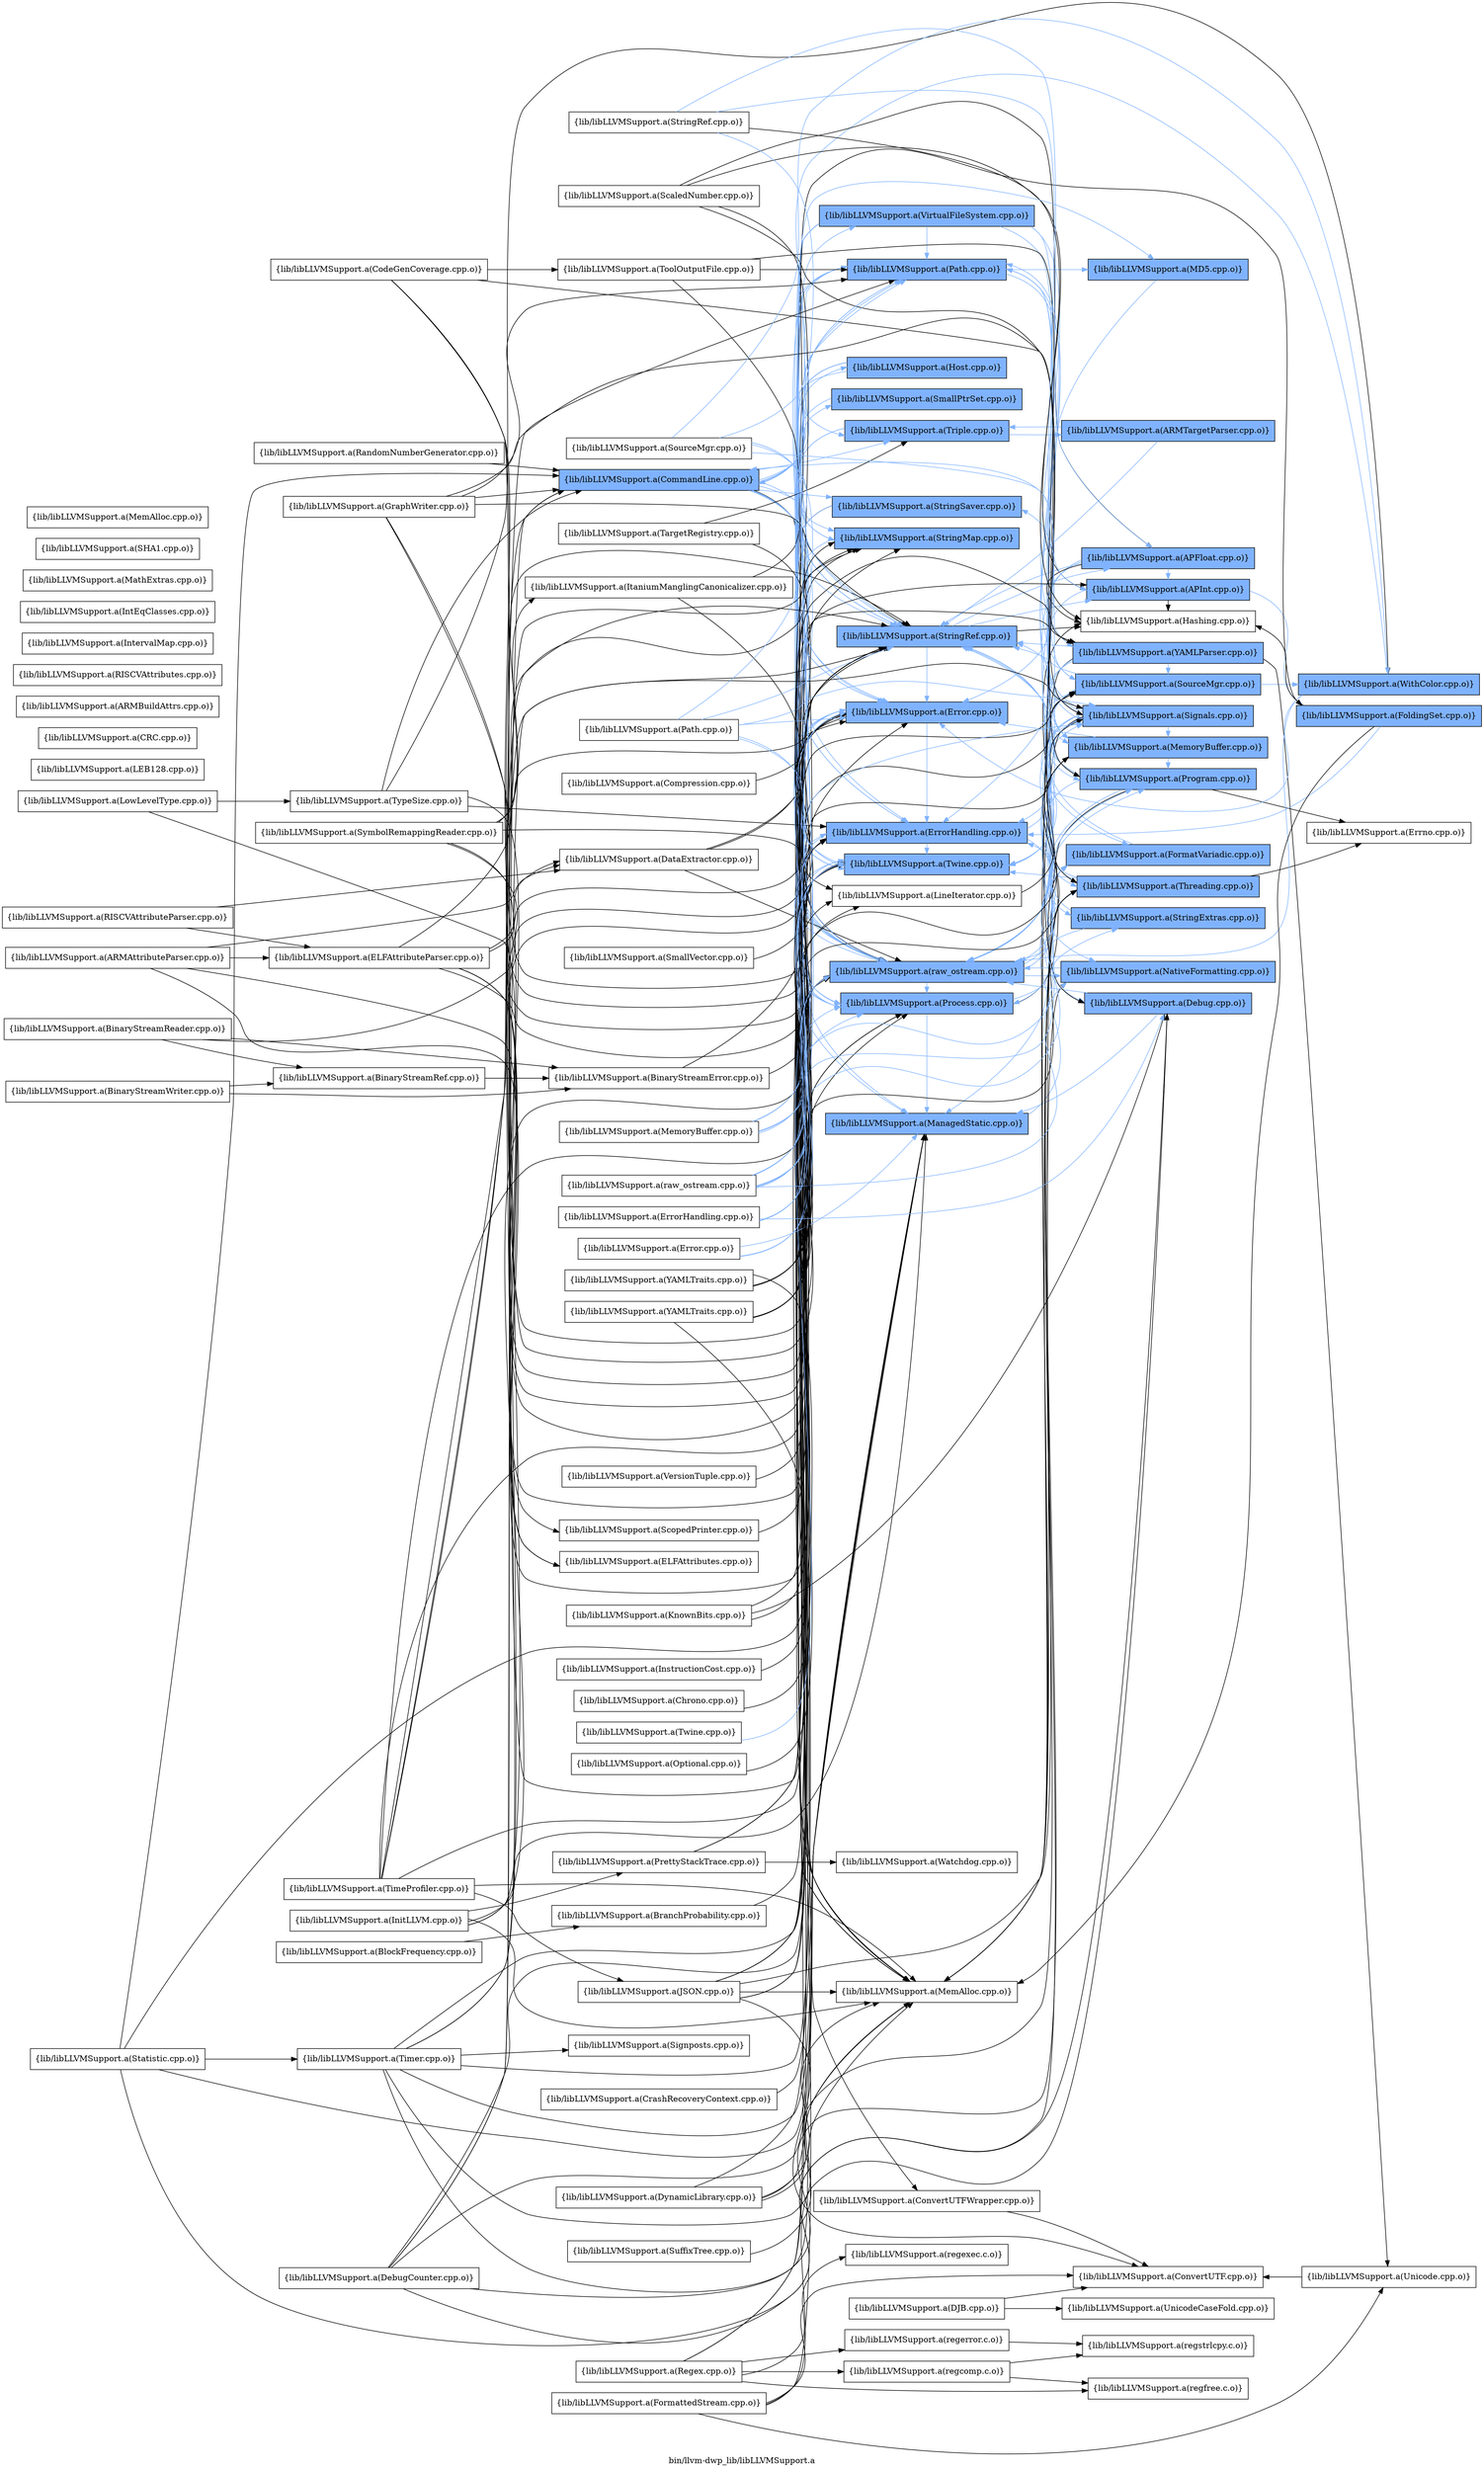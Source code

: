 digraph "bin/llvm-dwp_lib/libLLVMSupport.a" {
	label="bin/llvm-dwp_lib/libLLVMSupport.a";
	rankdir=LR;
	{ rank=same; Node0x55f299fc66d8;  }
	{ rank=same; Node0x55f299fcbf48; Node0x55f299fc9978; Node0x55f299fc9f18; Node0x55f299fc70d8; Node0x55f299fc7df8; Node0x55f299fcd668; Node0x55f299fcb098; Node0x55f299fcad78; Node0x55f299fd1628; Node0x55f299fc52d8; Node0x55f299fc6098; Node0x55f299fc2588; Node0x55f299fc6368; Node0x55f299fd0c28; Node0x55f299fd12b8; Node0x55f299fd2d98;  }
	{ rank=same; Node0x55f299fcded8; Node0x55f299fcd0c8; Node0x55f299fd3c98; Node0x55f299fd13a8; Node0x55f299fc8578; Node0x55f299fca148; Node0x55f299fca328; Node0x55f299fc45b8; Node0x55f299fc7718; Node0x55f299fcbea8; Node0x55f299fc5e68; Node0x55f299fc9b08; Node0x55f299fcf8c8; Node0x55f299fd3ec8; Node0x55f299fd0548; Node0x55f299fcc178;  }
	{ rank=same; Node0x55f299fc66d8;  }
	{ rank=same; Node0x55f299fcbf48; Node0x55f299fc9978; Node0x55f299fc9f18; Node0x55f299fc70d8; Node0x55f299fc7df8; Node0x55f299fcd668; Node0x55f299fcb098; Node0x55f299fcad78; Node0x55f299fd1628; Node0x55f299fc52d8; Node0x55f299fc6098; Node0x55f299fc2588; Node0x55f299fc6368; Node0x55f299fd0c28; Node0x55f299fd12b8; Node0x55f299fd2d98;  }
	{ rank=same; Node0x55f299fcded8; Node0x55f299fcd0c8; Node0x55f299fd3c98; Node0x55f299fd13a8; Node0x55f299fc8578; Node0x55f299fca148; Node0x55f299fca328; Node0x55f299fc45b8; Node0x55f299fc7718; Node0x55f299fcbea8; Node0x55f299fc5e68; Node0x55f299fc9b08; Node0x55f299fcf8c8; Node0x55f299fd3ec8; Node0x55f299fd0548; Node0x55f299fcc178;  }

	Node0x55f299fc66d8 [shape=record,shape=box,group=1,style=filled,fillcolor="0.600000 0.5 1",label="{lib/libLLVMSupport.a(CommandLine.cpp.o)}"];
	Node0x55f299fc66d8 -> Node0x55f299fcbf48;
	Node0x55f299fc66d8 -> Node0x55f299fc9978[color="0.600000 0.5 1"];
	Node0x55f299fc66d8 -> Node0x55f299fc9f18[color="0.600000 0.5 1"];
	Node0x55f299fc66d8 -> Node0x55f299fc70d8[color="0.600000 0.5 1"];
	Node0x55f299fc66d8 -> Node0x55f299fc7df8;
	Node0x55f299fc66d8 -> Node0x55f299fcd668[color="0.600000 0.5 1"];
	Node0x55f299fc66d8 -> Node0x55f299fcb098[color="0.600000 0.5 1"];
	Node0x55f299fc66d8 -> Node0x55f299fcad78[color="0.600000 0.5 1"];
	Node0x55f299fc66d8 -> Node0x55f299fd1628[color="0.600000 0.5 1"];
	Node0x55f299fc66d8 -> Node0x55f299fc52d8[color="0.600000 0.5 1"];
	Node0x55f299fc66d8 -> Node0x55f299fc6098[color="0.600000 0.5 1"];
	Node0x55f299fc66d8 -> Node0x55f299fc2588[color="0.600000 0.5 1"];
	Node0x55f299fc66d8 -> Node0x55f299fc6368[color="0.600000 0.5 1"];
	Node0x55f299fc66d8 -> Node0x55f299fd0c28[color="0.600000 0.5 1"];
	Node0x55f299fc66d8 -> Node0x55f299fd12b8[color="0.600000 0.5 1"];
	Node0x55f299fc66d8 -> Node0x55f299fd2d98[color="0.600000 0.5 1"];
	Node0x55f299fcd7f8 [shape=record,shape=box,group=0,label="{lib/libLLVMSupport.a(DataExtractor.cpp.o)}"];
	Node0x55f299fcd7f8 -> Node0x55f299fc9978;
	Node0x55f299fcd7f8 -> Node0x55f299fd1628;
	Node0x55f299fcd7f8 -> Node0x55f299fc6368;
	Node0x55f299fc9978 [shape=record,shape=box,group=1,style=filled,fillcolor="0.600000 0.5 1",label="{lib/libLLVMSupport.a(Error.cpp.o)}"];
	Node0x55f299fc9978 -> Node0x55f299fc9f18[color="0.600000 0.5 1"];
	Node0x55f299fc9978 -> Node0x55f299fc70d8[color="0.600000 0.5 1"];
	Node0x55f299fc9978 -> Node0x55f299fc6098[color="0.600000 0.5 1"];
	Node0x55f299fc9978 -> Node0x55f299fc6368[color="0.600000 0.5 1"];
	Node0x55f299fc9f18 [shape=record,shape=box,group=1,style=filled,fillcolor="0.600000 0.5 1",label="{lib/libLLVMSupport.a(ErrorHandling.cpp.o)}"];
	Node0x55f299fc9f18 -> Node0x55f299fcd0c8[color="0.600000 0.5 1"];
	Node0x55f299fc9f18 -> Node0x55f299fc6098[color="0.600000 0.5 1"];
	Node0x55f299fc9f18 -> Node0x55f299fc6368[color="0.600000 0.5 1"];
	Node0x55f299fc9f18 -> Node0x55f299fd3c98[color="0.600000 0.5 1"];
	Node0x55f299fc8668 [shape=record,shape=box,group=0,label="{lib/libLLVMSupport.a(InitLLVM.cpp.o)}"];
	Node0x55f299fc8668 -> Node0x55f299fc9f18;
	Node0x55f299fc8668 -> Node0x55f299fc70d8;
	Node0x55f299fc8668 -> Node0x55f299fc7df8;
	Node0x55f299fc8668 -> Node0x55f299fcf238;
	Node0x55f299fc8668 -> Node0x55f299fd3c98;
	Node0x55f299fc7df8 [shape=record,shape=box,group=0,label="{lib/libLLVMSupport.a(MemAlloc.cpp.o)}"];
	Node0x55f299fcb098 [shape=record,shape=box,group=1,style=filled,fillcolor="0.600000 0.5 1",label="{lib/libLLVMSupport.a(StringMap.cpp.o)}"];
	Node0x55f299fcb098 -> Node0x55f299fc9f18[color="0.600000 0.5 1"];
	Node0x55f299fd1628 [shape=record,shape=box,group=1,style=filled,fillcolor="0.600000 0.5 1",label="{lib/libLLVMSupport.a(StringRef.cpp.o)}"];
	Node0x55f299fd1628 -> Node0x55f299fc8578[color="0.600000 0.5 1"];
	Node0x55f299fd1628 -> Node0x55f299fca148[color="0.600000 0.5 1"];
	Node0x55f299fd1628 -> Node0x55f299fc9978[color="0.600000 0.5 1"];
	Node0x55f299fd1628 -> Node0x55f299fca328;
	Node0x55f299fd2938 [shape=record,shape=box,group=0,label="{lib/libLLVMSupport.a(ToolOutputFile.cpp.o)}"];
	Node0x55f299fd2938 -> Node0x55f299fc6368;
	Node0x55f299fd2938 -> Node0x55f299fd12b8;
	Node0x55f299fd2938 -> Node0x55f299fd3c98;
	Node0x55f299fc52d8 [shape=record,shape=box,group=1,style=filled,fillcolor="0.600000 0.5 1",label="{lib/libLLVMSupport.a(Triple.cpp.o)}"];
	Node0x55f299fc52d8 -> Node0x55f299fd1628[color="0.600000 0.5 1"];
	Node0x55f299fc52d8 -> Node0x55f299fc45b8[color="0.600000 0.5 1"];
	Node0x55f299fc52d8 -> Node0x55f299fc6098[color="0.600000 0.5 1"];
	Node0x55f299fc6098 [shape=record,shape=box,group=1,style=filled,fillcolor="0.600000 0.5 1",label="{lib/libLLVMSupport.a(Twine.cpp.o)}"];
	Node0x55f299fc6098 -> Node0x55f299fc6368[color="0.600000 0.5 1"];
	Node0x55f299fc2d08 [shape=record,shape=box,group=1,style=filled,fillcolor="0.600000 0.5 1",label="{lib/libLLVMSupport.a(WithColor.cpp.o)}"];
	Node0x55f299fc2d08 -> Node0x55f299fc66d8[color="0.600000 0.5 1"];
	Node0x55f299fc2d08 -> Node0x55f299fc9978[color="0.600000 0.5 1"];
	Node0x55f299fc2d08 -> Node0x55f299fc6368[color="0.600000 0.5 1"];
	Node0x55f299fc6368 [shape=record,shape=box,group=1,style=filled,fillcolor="0.600000 0.5 1",label="{lib/libLLVMSupport.a(raw_ostream.cpp.o)}"];
	Node0x55f299fc6368 -> Node0x55f299fc9978[color="0.600000 0.5 1"];
	Node0x55f299fc6368 -> Node0x55f299fc9f18[color="0.600000 0.5 1"];
	Node0x55f299fc6368 -> Node0x55f299fc9b08[color="0.600000 0.5 1"];
	Node0x55f299fc6368 -> Node0x55f299fcf8c8[color="0.600000 0.5 1"];
	Node0x55f299fc6368 -> Node0x55f299fc6098[color="0.600000 0.5 1"];
	Node0x55f299fc6368 -> Node0x55f299fd12b8[color="0.600000 0.5 1"];
	Node0x55f299fc6368 -> Node0x55f299fd2d98[color="0.600000 0.5 1"];
	Node0x55f299fc6368 -> Node0x55f299fd3ec8[color="0.600000 0.5 1"];
	Node0x55f299fd12b8 [shape=record,shape=box,group=1,style=filled,fillcolor="0.600000 0.5 1",label="{lib/libLLVMSupport.a(Path.cpp.o)}"];
	Node0x55f299fd12b8 -> Node0x55f299fc9978[color="0.600000 0.5 1"];
	Node0x55f299fd12b8 -> Node0x55f299fd0548[color="0.600000 0.5 1"];
	Node0x55f299fd12b8 -> Node0x55f299fd1628[color="0.600000 0.5 1"];
	Node0x55f299fd12b8 -> Node0x55f299fc6098[color="0.600000 0.5 1"];
	Node0x55f299fd12b8 -> Node0x55f299fd2d98[color="0.600000 0.5 1"];
	Node0x55f299fd12b8 -> Node0x55f299fd3c98[color="0.600000 0.5 1"];
	Node0x55f299fd2168 [shape=record,shape=box,group=0,label="{lib/libLLVMSupport.a(TargetRegistry.cpp.o)}"];
	Node0x55f299fd2168 -> Node0x55f299fc52d8;
	Node0x55f299fd2168 -> Node0x55f299fc6368;
	Node0x55f299fc8578 [shape=record,shape=box,group=1,style=filled,fillcolor="0.600000 0.5 1",label="{lib/libLLVMSupport.a(APFloat.cpp.o)}"];
	Node0x55f299fc8578 -> Node0x55f299fca148[color="0.600000 0.5 1"];
	Node0x55f299fc8578 -> Node0x55f299fc9978[color="0.600000 0.5 1"];
	Node0x55f299fc8578 -> Node0x55f299fca328;
	Node0x55f299fc8578 -> Node0x55f299fd1628[color="0.600000 0.5 1"];
	Node0x55f299fc8578 -> Node0x55f299fc6368[color="0.600000 0.5 1"];
	Node0x55f299fca148 [shape=record,shape=box,group=1,style=filled,fillcolor="0.600000 0.5 1",label="{lib/libLLVMSupport.a(APInt.cpp.o)}"];
	Node0x55f299fca148 -> Node0x55f299fc8078[color="0.600000 0.5 1"];
	Node0x55f299fca148 -> Node0x55f299fca328;
	Node0x55f299fca148 -> Node0x55f299fc6368[color="0.600000 0.5 1"];
	Node0x55f299fc7e98 [shape=record,shape=box,group=0,label="{lib/libLLVMSupport.a(KnownBits.cpp.o)}"];
	Node0x55f299fc7e98 -> Node0x55f299fca148;
	Node0x55f299fc7e98 -> Node0x55f299fcd0c8;
	Node0x55f299fc7e98 -> Node0x55f299fc6368;
	Node0x55f299fcd668 [shape=record,shape=box,group=1,style=filled,fillcolor="0.600000 0.5 1",label="{lib/libLLVMSupport.a(SmallPtrSet.cpp.o)}"];
	Node0x55f299fcd668 -> Node0x55f299fc9f18[color="0.600000 0.5 1"];
	Node0x55f299fcc178 [shape=record,shape=box,group=1,style=filled,fillcolor="0.600000 0.5 1",label="{lib/libLLVMSupport.a(StringExtras.cpp.o)}"];
	Node0x55f299fcc178 -> Node0x55f299fd1628[color="0.600000 0.5 1"];
	Node0x55f299fcc178 -> Node0x55f299fc6368[color="0.600000 0.5 1"];
	Node0x55f299fc6908 [shape=record,shape=box,group=0,label="{lib/libLLVMSupport.a(TypeSize.cpp.o)}"];
	Node0x55f299fc6908 -> Node0x55f299fc66d8;
	Node0x55f299fc6908 -> Node0x55f299fc9f18;
	Node0x55f299fc6908 -> Node0x55f299fc2d08;
	Node0x55f299fc6908 -> Node0x55f299fc6368;
	Node0x55f299fcd0c8 [shape=record,shape=box,group=1,style=filled,fillcolor="0.600000 0.5 1",label="{lib/libLLVMSupport.a(Debug.cpp.o)}"];
	Node0x55f299fcd0c8 -> Node0x55f299fc70d8[color="0.600000 0.5 1"];
	Node0x55f299fcd0c8 -> Node0x55f299fc6368[color="0.600000 0.5 1"];
	Node0x55f299fc70d8 [shape=record,shape=box,group=1,style=filled,fillcolor="0.600000 0.5 1",label="{lib/libLLVMSupport.a(ManagedStatic.cpp.o)}"];
	Node0x55f299fc70d8 -> Node0x55f299fd13a8[color="0.600000 0.5 1"];
	Node0x55f299fc6e58 [shape=record,shape=box,group=0,label="{lib/libLLVMSupport.a(BranchProbability.cpp.o)}"];
	Node0x55f299fc6e58 -> Node0x55f299fc6368;
	Node0x55f299fc64a8 [shape=record,shape=box,group=0,label="{lib/libLLVMSupport.a(CodeGenCoverage.cpp.o)}"];
	Node0x55f299fc64a8 -> Node0x55f299fd2938;
	Node0x55f299fc64a8 -> Node0x55f299fc6098;
	Node0x55f299fc64a8 -> Node0x55f299fc6368;
	Node0x55f299fc64a8 -> Node0x55f299fd2d98;
	Node0x55f299fc64a8 -> Node0x55f299fd13a8;
	Node0x55f299fc96f8 [shape=record,shape=box,group=0,label="{lib/libLLVMSupport.a(GraphWriter.cpp.o)}"];
	Node0x55f299fc96f8 -> Node0x55f299fc66d8;
	Node0x55f299fc96f8 -> Node0x55f299fd1628;
	Node0x55f299fc96f8 -> Node0x55f299fc6098;
	Node0x55f299fc96f8 -> Node0x55f299fc6368;
	Node0x55f299fc96f8 -> Node0x55f299fd12b8;
	Node0x55f299fc96f8 -> Node0x55f299fd3ec8;
	Node0x55f299fd18f8 [shape=record,shape=box,group=0,label="{lib/libLLVMSupport.a(DynamicLibrary.cpp.o)}"];
	Node0x55f299fd18f8 -> Node0x55f299fc70d8;
	Node0x55f299fd18f8 -> Node0x55f299fc7df8;
	Node0x55f299fd18f8 -> Node0x55f299fcb098;
	Node0x55f299fd18f8 -> Node0x55f299fd13a8;
	Node0x55f299fca328 [shape=record,shape=box,group=0,label="{lib/libLLVMSupport.a(Hashing.cpp.o)}"];
	Node0x55f299fd0548 [shape=record,shape=box,group=1,style=filled,fillcolor="0.600000 0.5 1",label="{lib/libLLVMSupport.a(MD5.cpp.o)}"];
	Node0x55f299fd0548 -> Node0x55f299fc6368[color="0.600000 0.5 1"];
	Node0x55f299fd23e8 [shape=record,shape=box,group=0,label="{lib/libLLVMSupport.a(Timer.cpp.o)}"];
	Node0x55f299fd23e8 -> Node0x55f299fc66d8;
	Node0x55f299fd23e8 -> Node0x55f299fc70d8;
	Node0x55f299fd23e8 -> Node0x55f299fc7df8;
	Node0x55f299fd23e8 -> Node0x55f299fcb098;
	Node0x55f299fd23e8 -> Node0x55f299fd3248;
	Node0x55f299fd23e8 -> Node0x55f299fc6368;
	Node0x55f299fd23e8 -> Node0x55f299fd2d98;
	Node0x55f299fd23e8 -> Node0x55f299fd13a8;
	Node0x55f299fc7718 [shape=record,shape=box,group=1,style=filled,fillcolor="0.600000 0.5 1",label="{lib/libLLVMSupport.a(MemoryBuffer.cpp.o)}"];
	Node0x55f299fc7718 -> Node0x55f299fc9978[color="0.600000 0.5 1"];
	Node0x55f299fc7718 -> Node0x55f299fc6098[color="0.600000 0.5 1"];
	Node0x55f299fc7718 -> Node0x55f299fd12b8[color="0.600000 0.5 1"];
	Node0x55f299fc7718 -> Node0x55f299fd2d98[color="0.600000 0.5 1"];
	Node0x55f299fc7718 -> Node0x55f299fd3ec8[color="0.600000 0.5 1"];
	Node0x55f299fcbea8 [shape=record,shape=box,group=1,style=filled,fillcolor="0.600000 0.5 1",label="{lib/libLLVMSupport.a(SourceMgr.cpp.o)}"];
	Node0x55f299fcbea8 -> Node0x55f299fc7718[color="0.600000 0.5 1"];
	Node0x55f299fcbea8 -> Node0x55f299fd1628[color="0.600000 0.5 1"];
	Node0x55f299fcbea8 -> Node0x55f299fc6098[color="0.600000 0.5 1"];
	Node0x55f299fcbea8 -> Node0x55f299fc2d08[color="0.600000 0.5 1"];
	Node0x55f299fcbea8 -> Node0x55f299fc6368[color="0.600000 0.5 1"];
	Node0x55f299fcbea8 -> Node0x55f299fd12b8[color="0.600000 0.5 1"];
	Node0x55f299fc8078 [shape=record,shape=box,group=1,style=filled,fillcolor="0.600000 0.5 1",label="{lib/libLLVMSupport.a(FoldingSet.cpp.o)}"];
	Node0x55f299fc8078 -> Node0x55f299fc9f18[color="0.600000 0.5 1"];
	Node0x55f299fc8078 -> Node0x55f299fca328;
	Node0x55f299fc8078 -> Node0x55f299fc7df8;
	Node0x55f299fc8cf8 [shape=record,shape=box,group=0,label="{lib/libLLVMSupport.a(LEB128.cpp.o)}"];
	Node0x55f299fcab48 [shape=record,shape=box,group=0,label="{lib/libLLVMSupport.a(DJB.cpp.o)}"];
	Node0x55f299fcab48 -> Node0x55f299fcded8;
	Node0x55f299fcab48 -> Node0x55f299fc5c88;
	Node0x55f299fc79e8 [shape=record,shape=box,group=0,label="{lib/libLLVMSupport.a(BinaryStreamWriter.cpp.o)}"];
	Node0x55f299fc79e8 -> Node0x55f299fc9158;
	Node0x55f299fc79e8 -> Node0x55f299fc7678;
	Node0x55f299fc9b08 [shape=record,shape=box,group=1,style=filled,fillcolor="0.600000 0.5 1",label="{lib/libLLVMSupport.a(FormatVariadic.cpp.o)}"];
	Node0x55f299fc9b08 -> Node0x55f299fd1628[color="0.600000 0.5 1"];
	Node0x55f299fcf8c8 [shape=record,shape=box,group=1,style=filled,fillcolor="0.600000 0.5 1",label="{lib/libLLVMSupport.a(NativeFormatting.cpp.o)}"];
	Node0x55f299fcf8c8 -> Node0x55f299fc6368[color="0.600000 0.5 1"];
	Node0x55f299fcdde8 [shape=record,shape=box,group=0,label="{lib/libLLVMSupport.a(ScopedPrinter.cpp.o)}"];
	Node0x55f299fcdde8 -> Node0x55f299fc6368;
	Node0x55f299fcf0f8 [shape=record,shape=box,group=0,label="{lib/libLLVMSupport.a(Optional.cpp.o)}"];
	Node0x55f299fcf0f8 -> Node0x55f299fc6368;
	Node0x55f299fc5eb8 [shape=record,shape=box,group=0,label="{lib/libLLVMSupport.a(Compression.cpp.o)}"];
	Node0x55f299fc5eb8 -> Node0x55f299fc9978;
	Node0x55f299fd3c98 [shape=record,shape=box,group=1,style=filled,fillcolor="0.600000 0.5 1",label="{lib/libLLVMSupport.a(Signals.cpp.o)}"];
	Node0x55f299fd3c98 -> Node0x55f299fc66d8[color="0.600000 0.5 1"];
	Node0x55f299fd3c98 -> Node0x55f299fc9f18[color="0.600000 0.5 1"];
	Node0x55f299fd3c98 -> Node0x55f299fc9b08[color="0.600000 0.5 1"];
	Node0x55f299fd3c98 -> Node0x55f299fc70d8[color="0.600000 0.5 1"];
	Node0x55f299fd3c98 -> Node0x55f299fc7df8;
	Node0x55f299fd3c98 -> Node0x55f299fc7718[color="0.600000 0.5 1"];
	Node0x55f299fd3c98 -> Node0x55f299fcf8c8[color="0.600000 0.5 1"];
	Node0x55f299fd3c98 -> Node0x55f299fd1628[color="0.600000 0.5 1"];
	Node0x55f299fd3c98 -> Node0x55f299fc6098[color="0.600000 0.5 1"];
	Node0x55f299fd3c98 -> Node0x55f299fc6368[color="0.600000 0.5 1"];
	Node0x55f299fd3c98 -> Node0x55f299fd12b8[color="0.600000 0.5 1"];
	Node0x55f299fd3c98 -> Node0x55f299fd3ec8[color="0.600000 0.5 1"];
	Node0x55f299fd3c98 -> Node0x55f299fd13a8[color="0.600000 0.5 1"];
	Node0x55f299fcc588 [shape=record,shape=box,group=0,label="{lib/libLLVMSupport.a(CRC.cpp.o)}"];
	Node0x55f299fd0c28 [shape=record,shape=box,group=1,style=filled,fillcolor="0.600000 0.5 1",label="{lib/libLLVMSupport.a(Host.cpp.o)}"];
	Node0x55f299fd0c28 -> Node0x55f299fc7df8;
	Node0x55f299fd0c28 -> Node0x55f299fcb098[color="0.600000 0.5 1"];
	Node0x55f299fd0c28 -> Node0x55f299fd1628[color="0.600000 0.5 1"];
	Node0x55f299fd0c28 -> Node0x55f299fc52d8[color="0.600000 0.5 1"];
	Node0x55f299fd0c28 -> Node0x55f299fc6368[color="0.600000 0.5 1"];
	Node0x55f299fcad78 [shape=record,shape=box,group=1,style=filled,fillcolor="0.600000 0.5 1",label="{lib/libLLVMSupport.a(StringSaver.cpp.o)}"];
	Node0x55f299fcad78 -> Node0x55f299fc7df8;
	Node0x55f299fcad78 -> Node0x55f299fd1628[color="0.600000 0.5 1"];
	Node0x55f299fc94c8 [shape=record,shape=box,group=0,label="{lib/libLLVMSupport.a(ARMBuildAttrs.cpp.o)}"];
	Node0x55f299fcb318 [shape=record,shape=box,group=0,label="{lib/libLLVMSupport.a(ELFAttributeParser.cpp.o)}"];
	Node0x55f299fcb318 -> Node0x55f299fcd7f8;
	Node0x55f299fcb318 -> Node0x55f299fcb958;
	Node0x55f299fcb318 -> Node0x55f299fc9978;
	Node0x55f299fcb318 -> Node0x55f299fcdde8;
	Node0x55f299fcb318 -> Node0x55f299fd1628;
	Node0x55f299fcb318 -> Node0x55f299fc6098;
	Node0x55f299fcb318 -> Node0x55f299fc6368;
	Node0x55f299fce428 [shape=record,shape=box,group=0,label="{lib/libLLVMSupport.a(RISCVAttributes.cpp.o)}"];
	Node0x55f299fc8258 [shape=record,shape=box,group=0,label="{lib/libLLVMSupport.a(BinaryStreamReader.cpp.o)}"];
	Node0x55f299fc8258 -> Node0x55f299fc9158;
	Node0x55f299fc8258 -> Node0x55f299fc7678;
	Node0x55f299fc8258 -> Node0x55f299fc9978;
	Node0x55f299fc9158 [shape=record,shape=box,group=0,label="{lib/libLLVMSupport.a(BinaryStreamError.cpp.o)}"];
	Node0x55f299fc9158 -> Node0x55f299fc9978;
	Node0x55f299fc9158 -> Node0x55f299fc6368;
	Node0x55f299fc7678 [shape=record,shape=box,group=0,label="{lib/libLLVMSupport.a(BinaryStreamRef.cpp.o)}"];
	Node0x55f299fc7678 -> Node0x55f299fc9158;
	Node0x55f299fc9a18 [shape=record,shape=box,group=0,label="{lib/libLLVMSupport.a(ARMAttributeParser.cpp.o)}"];
	Node0x55f299fc9a18 -> Node0x55f299fcd7f8;
	Node0x55f299fc9a18 -> Node0x55f299fcb318;
	Node0x55f299fc9a18 -> Node0x55f299fcb958;
	Node0x55f299fc9a18 -> Node0x55f299fc6368;
	Node0x55f299fcb958 [shape=record,shape=box,group=0,label="{lib/libLLVMSupport.a(ELFAttributes.cpp.o)}"];
	Node0x55f299fd2d98 [shape=record,shape=box,group=1,style=filled,fillcolor="0.600000 0.5 1",label="{lib/libLLVMSupport.a(Process.cpp.o)}"];
	Node0x55f299fd2d98 -> Node0x55f299fc9978[color="0.600000 0.5 1"];
	Node0x55f299fd2d98 -> Node0x55f299fca328;
	Node0x55f299fd2d98 -> Node0x55f299fc70d8[color="0.600000 0.5 1"];
	Node0x55f299fd2d98 -> Node0x55f299fcc178[color="0.600000 0.5 1"];
	Node0x55f299fd2d98 -> Node0x55f299fd12b8[color="0.600000 0.5 1"];
	Node0x55f299fd13a8 [shape=record,shape=box,group=1,style=filled,fillcolor="0.600000 0.5 1",label="{lib/libLLVMSupport.a(Threading.cpp.o)}"];
	Node0x55f299fd13a8 -> Node0x55f299fc9f18[color="0.600000 0.5 1"];
	Node0x55f299fd13a8 -> Node0x55f299fc7df8;
	Node0x55f299fd13a8 -> Node0x55f299fd1628[color="0.600000 0.5 1"];
	Node0x55f299fd13a8 -> Node0x55f299fc6098[color="0.600000 0.5 1"];
	Node0x55f299fd13a8 -> Node0x55f299fd4288;
	Node0x55f299fcbf48 [shape=record,shape=box,group=0,label="{lib/libLLVMSupport.a(ConvertUTFWrapper.cpp.o)}"];
	Node0x55f299fcbf48 -> Node0x55f299fcded8;
	Node0x55f299fc2588 [shape=record,shape=box,group=1,style=filled,fillcolor="0.600000 0.5 1",label="{lib/libLLVMSupport.a(VirtualFileSystem.cpp.o)}"];
	Node0x55f299fc2588 -> Node0x55f299fc9978[color="0.600000 0.5 1"];
	Node0x55f299fc2588 -> Node0x55f299fc7df8;
	Node0x55f299fc2588 -> Node0x55f299fc7718[color="0.600000 0.5 1"];
	Node0x55f299fc2588 -> Node0x55f299fcbea8[color="0.600000 0.5 1"];
	Node0x55f299fc2588 -> Node0x55f299fcb098[color="0.600000 0.5 1"];
	Node0x55f299fc2588 -> Node0x55f299fd1628[color="0.600000 0.5 1"];
	Node0x55f299fc2588 -> Node0x55f299fc6098[color="0.600000 0.5 1"];
	Node0x55f299fc2588 -> Node0x55f299fc5e68[color="0.600000 0.5 1"];
	Node0x55f299fc2588 -> Node0x55f299fc6368[color="0.600000 0.5 1"];
	Node0x55f299fc2588 -> Node0x55f299fd12b8[color="0.600000 0.5 1"];
	Node0x55f299fcded8 [shape=record,shape=box,group=0,label="{lib/libLLVMSupport.a(ConvertUTF.cpp.o)}"];
	Node0x55f299fc5c88 [shape=record,shape=box,group=0,label="{lib/libLLVMSupport.a(UnicodeCaseFold.cpp.o)}"];
	Node0x55f299fd3ec8 [shape=record,shape=box,group=1,style=filled,fillcolor="0.600000 0.5 1",label="{lib/libLLVMSupport.a(Program.cpp.o)}"];
	Node0x55f299fd3ec8 -> Node0x55f299fc7df8;
	Node0x55f299fd3ec8 -> Node0x55f299fcc178[color="0.600000 0.5 1"];
	Node0x55f299fd3ec8 -> Node0x55f299fcad78[color="0.600000 0.5 1"];
	Node0x55f299fd3ec8 -> Node0x55f299fd1628[color="0.600000 0.5 1"];
	Node0x55f299fd3ec8 -> Node0x55f299fc6368[color="0.600000 0.5 1"];
	Node0x55f299fd3ec8 -> Node0x55f299fd12b8[color="0.600000 0.5 1"];
	Node0x55f299fd3ec8 -> Node0x55f299fd4288;
	Node0x55f299fcf238 [shape=record,shape=box,group=0,label="{lib/libLLVMSupport.a(PrettyStackTrace.cpp.o)}"];
	Node0x55f299fcf238 -> Node0x55f299fc6368;
	Node0x55f299fcf238 -> Node0x55f299fd3c98;
	Node0x55f299fcf238 -> Node0x55f299fd0a48;
	Node0x55f299fd0a48 [shape=record,shape=box,group=0,label="{lib/libLLVMSupport.a(Watchdog.cpp.o)}"];
	Node0x55f299fcdc08 [shape=record,shape=box,group=0,label="{lib/libLLVMSupport.a(RISCVAttributeParser.cpp.o)}"];
	Node0x55f299fcdc08 -> Node0x55f299fcd7f8;
	Node0x55f299fcdc08 -> Node0x55f299fcb318;
	Node0x55f299fcc628 [shape=record,shape=box,group=0,label="{lib/libLLVMSupport.a(SmallVector.cpp.o)}"];
	Node0x55f299fcc628 -> Node0x55f299fc9f18;
	Node0x55f299fd3248 [shape=record,shape=box,group=0,label="{lib/libLLVMSupport.a(Signposts.cpp.o)}"];
	Node0x55f299fc45b8 [shape=record,shape=box,group=1,style=filled,fillcolor="0.600000 0.5 1",label="{lib/libLLVMSupport.a(ARMTargetParser.cpp.o)}"];
	Node0x55f299fc45b8 -> Node0x55f299fd1628[color="0.600000 0.5 1"];
	Node0x55f299fc45b8 -> Node0x55f299fc52d8[color="0.600000 0.5 1"];
	Node0x55f299fc5e68 [shape=record,shape=box,group=1,style=filled,fillcolor="0.600000 0.5 1",label="{lib/libLLVMSupport.a(YAMLParser.cpp.o)}"];
	Node0x55f299fc5e68 -> Node0x55f299fc9f18[color="0.600000 0.5 1"];
	Node0x55f299fc5e68 -> Node0x55f299fc7df8;
	Node0x55f299fc5e68 -> Node0x55f299fcbea8[color="0.600000 0.5 1"];
	Node0x55f299fc5e68 -> Node0x55f299fd1628[color="0.600000 0.5 1"];
	Node0x55f299fc5e68 -> Node0x55f299fc56e8;
	Node0x55f299fc5e68 -> Node0x55f299fc6368[color="0.600000 0.5 1"];
	Node0x55f299fc56e8 [shape=record,shape=box,group=0,label="{lib/libLLVMSupport.a(Unicode.cpp.o)}"];
	Node0x55f299fc56e8 -> Node0x55f299fcded8;
	Node0x55f299fd21b8 [shape=record,shape=box,group=0,label="{lib/libLLVMSupport.a(CrashRecoveryContext.cpp.o)}"];
	Node0x55f299fd21b8 -> Node0x55f299fc70d8;
	Node0x55f299fd4288 [shape=record,shape=box,group=0,label="{lib/libLLVMSupport.a(Errno.cpp.o)}"];
	Node0x55f299fcdfc8 [shape=record,shape=box,group=0,label="{lib/libLLVMSupport.a(LowLevelType.cpp.o)}"];
	Node0x55f299fcdfc8 -> Node0x55f299fc6908;
	Node0x55f299fcdfc8 -> Node0x55f299fc6368;
	Node0x55f299fcc538 [shape=record,shape=box,group=0,label="{lib/libLLVMSupport.a(BlockFrequency.cpp.o)}"];
	Node0x55f299fcc538 -> Node0x55f299fc6e58;
	Node0x55f299fcbdb8 [shape=record,shape=box,group=0,label="{lib/libLLVMSupport.a(IntervalMap.cpp.o)}"];
	Node0x55f299fc9e78 [shape=record,shape=box,group=0,label="{lib/libLLVMSupport.a(IntEqClasses.cpp.o)}"];
	Node0x55f299fd4f58 [shape=record,shape=box,group=0,label="{lib/libLLVMSupport.a(MathExtras.cpp.o)}"];
	Node0x55f299fd53b8 [shape=record,shape=box,group=0,label="{lib/libLLVMSupport.a(FormattedStream.cpp.o)}"];
	Node0x55f299fd53b8 -> Node0x55f299fcded8;
	Node0x55f299fd53b8 -> Node0x55f299fcd0c8;
	Node0x55f299fd53b8 -> Node0x55f299fc56e8;
	Node0x55f299fd53b8 -> Node0x55f299fc6368;
	Node0x55f299fc3438 [shape=record,shape=box,group=0,label="{lib/libLLVMSupport.a(ScaledNumber.cpp.o)}"];
	Node0x55f299fc3438 -> Node0x55f299fc8578;
	Node0x55f299fc3438 -> Node0x55f299fca148;
	Node0x55f299fc3438 -> Node0x55f299fcd0c8;
	Node0x55f299fc3438 -> Node0x55f299fc6368;
	Node0x55f299fcf1e8 [shape=record,shape=box,group=0,label="{lib/libLLVMSupport.a(YAMLTraits.cpp.o)}"];
	Node0x55f299fcf1e8 -> Node0x55f299fc9f18;
	Node0x55f299fcf1e8 -> Node0x55f299fc7df8;
	Node0x55f299fcf1e8 -> Node0x55f299fc7718;
	Node0x55f299fcf1e8 -> Node0x55f299fcbea8;
	Node0x55f299fcf1e8 -> Node0x55f299fcb098;
	Node0x55f299fcf1e8 -> Node0x55f299fd1628;
	Node0x55f299fcf1e8 -> Node0x55f299fc6098;
	Node0x55f299fcf1e8 -> Node0x55f299fc5e68;
	Node0x55f299fcf1e8 -> Node0x55f299fc6368;
	Node0x55f299fcf1e8 -> Node0x55f299fce568;
	Node0x55f299fce568 [shape=record,shape=box,group=0,label="{lib/libLLVMSupport.a(LineIterator.cpp.o)}"];
	Node0x55f299fce568 -> Node0x55f299fc7718;
	Node0x55f299fd2ca8 [shape=record,shape=box,group=0,label="{lib/libLLVMSupport.a(VersionTuple.cpp.o)}"];
	Node0x55f299fd2ca8 -> Node0x55f299fc6368;
	Node0x55f299fc1bd8 [shape=record,shape=box,group=0,label="{lib/libLLVMSupport.a(DebugCounter.cpp.o)}"];
	Node0x55f299fc1bd8 -> Node0x55f299fc66d8;
	Node0x55f299fc1bd8 -> Node0x55f299fcd0c8;
	Node0x55f299fc1bd8 -> Node0x55f299fc70d8;
	Node0x55f299fc1bd8 -> Node0x55f299fc7df8;
	Node0x55f299fc1bd8 -> Node0x55f299fd1628;
	Node0x55f299fc1bd8 -> Node0x55f299fc6368;
	Node0x55f299fd2398 [shape=record,shape=box,group=0,label="{lib/libLLVMSupport.a(SuffixTree.cpp.o)}"];
	Node0x55f299fd2398 -> Node0x55f299fc7df8;
	Node0x55f299fd2898 [shape=record,shape=box,group=0,label="{lib/libLLVMSupport.a(JSON.cpp.o)}"];
	Node0x55f299fd2898 -> Node0x55f299fcded8;
	Node0x55f299fd2898 -> Node0x55f299fc9978;
	Node0x55f299fd2898 -> Node0x55f299fc9b08;
	Node0x55f299fd2898 -> Node0x55f299fc7df8;
	Node0x55f299fd2898 -> Node0x55f299fcf8c8;
	Node0x55f299fd2898 -> Node0x55f299fd1628;
	Node0x55f299fd2898 -> Node0x55f299fc6098;
	Node0x55f299fd2898 -> Node0x55f299fc6368;
	Node0x55f299fcd898 [shape=record,shape=box,group=0,label="{lib/libLLVMSupport.a(TimeProfiler.cpp.o)}"];
	Node0x55f299fcd898 -> Node0x55f299fc9978;
	Node0x55f299fcd898 -> Node0x55f299fc7df8;
	Node0x55f299fcd898 -> Node0x55f299fcb098;
	Node0x55f299fcd898 -> Node0x55f299fc6098;
	Node0x55f299fcd898 -> Node0x55f299fc6368;
	Node0x55f299fcd898 -> Node0x55f299fd12b8;
	Node0x55f299fcd898 -> Node0x55f299fd2d98;
	Node0x55f299fcd898 -> Node0x55f299fd2898;
	Node0x55f299fca878 [shape=record,shape=box,group=0,label="{lib/libLLVMSupport.a(SHA1.cpp.o)}"];
	Node0x55f299fc48d8 [shape=record,shape=box,group=0,label="{lib/libLLVMSupport.a(ItaniumManglingCanonicalizer.cpp.o)}"];
	Node0x55f299fc48d8 -> Node0x55f299fc8078;
	Node0x55f299fc48d8 -> Node0x55f299fc7df8;
	Node0x55f299fc69f8 [shape=record,shape=box,group=0,label="{lib/libLLVMSupport.a(SymbolRemappingReader.cpp.o)}"];
	Node0x55f299fc69f8 -> Node0x55f299fc9978;
	Node0x55f299fc69f8 -> Node0x55f299fd1628;
	Node0x55f299fc69f8 -> Node0x55f299fc6098;
	Node0x55f299fc69f8 -> Node0x55f299fc6368;
	Node0x55f299fc69f8 -> Node0x55f299fce568;
	Node0x55f299fc69f8 -> Node0x55f299fc48d8;
	Node0x55f299fc9018 [shape=record,shape=box,group=0,label="{lib/libLLVMSupport.a(Regex.cpp.o)}"];
	Node0x55f299fc9018 -> Node0x55f299fd1628;
	Node0x55f299fc9018 -> Node0x55f299fc6098;
	Node0x55f299fc9018 -> Node0x55f299fc7498;
	Node0x55f299fc9018 -> Node0x55f299fc4248;
	Node0x55f299fc9018 -> Node0x55f299fc3208;
	Node0x55f299fc9018 -> Node0x55f299fca058;
	Node0x55f299fc7498 [shape=record,shape=box,group=0,label="{lib/libLLVMSupport.a(regcomp.c.o)}"];
	Node0x55f299fc7498 -> Node0x55f299fc77b8;
	Node0x55f299fc7498 -> Node0x55f299fc4248;
	Node0x55f299fc4248 [shape=record,shape=box,group=0,label="{lib/libLLVMSupport.a(regfree.c.o)}"];
	Node0x55f299fc3208 [shape=record,shape=box,group=0,label="{lib/libLLVMSupport.a(regerror.c.o)}"];
	Node0x55f299fc3208 -> Node0x55f299fc77b8;
	Node0x55f299fca058 [shape=record,shape=box,group=0,label="{lib/libLLVMSupport.a(regexec.c.o)}"];
	Node0x55f299fc77b8 [shape=record,shape=box,group=0,label="{lib/libLLVMSupport.a(regstrlcpy.c.o)}"];
	Node0x55f299fc32a8 [shape=record,shape=box,group=0,label="{lib/libLLVMSupport.a(InstructionCost.cpp.o)}"];
	Node0x55f299fc32a8 -> Node0x55f299fc6368;
	Node0x55f299fca9b8 [shape=record,shape=box,group=0,label="{lib/libLLVMSupport.a(Chrono.cpp.o)}"];
	Node0x55f299fca9b8 -> Node0x55f299fc6368;
	Node0x55f299fc8758 [shape=record,shape=box,group=0,label="{lib/libLLVMSupport.a(RandomNumberGenerator.cpp.o)}"];
	Node0x55f299fc8758 -> Node0x55f299fc66d8;
	Node0x55f299fc8ed8 [shape=record,shape=box,group=0,label="{lib/libLLVMSupport.a(Statistic.cpp.o)}"];
	Node0x55f299fc8ed8 -> Node0x55f299fc66d8;
	Node0x55f299fc8ed8 -> Node0x55f299fc70d8;
	Node0x55f299fc8ed8 -> Node0x55f299fd23e8;
	Node0x55f299fc8ed8 -> Node0x55f299fc6368;
	Node0x55f299fc8ed8 -> Node0x55f299fd13a8;
	Node0x55f29b442c08 [shape=record,shape=box,group=0,label="{lib/libLLVMSupport.a(Error.cpp.o)}"];
	Node0x55f29b442c08 -> Node0x55f299fc9f18[color="0.600000 0.5 1"];
	Node0x55f29b442c08 -> Node0x55f299fc70d8[color="0.600000 0.5 1"];
	Node0x55f29b442c08 -> Node0x55f299fc6098[color="0.600000 0.5 1"];
	Node0x55f29b442c08 -> Node0x55f299fc6368[color="0.600000 0.5 1"];
	Node0x55f29b441088 [shape=record,shape=box,group=0,label="{lib/libLLVMSupport.a(MemAlloc.cpp.o)}"];
	Node0x55f29b440958 [shape=record,shape=box,group=0,label="{lib/libLLVMSupport.a(MemoryBuffer.cpp.o)}"];
	Node0x55f29b440958 -> Node0x55f299fc9978[color="0.600000 0.5 1"];
	Node0x55f29b440958 -> Node0x55f299fc6098[color="0.600000 0.5 1"];
	Node0x55f29b440958 -> Node0x55f299fd12b8[color="0.600000 0.5 1"];
	Node0x55f29b440958 -> Node0x55f299fd2d98[color="0.600000 0.5 1"];
	Node0x55f29b440958 -> Node0x55f299fd3ec8[color="0.600000 0.5 1"];
	Node0x55f29b431138 [shape=record,shape=box,group=0,label="{lib/libLLVMSupport.a(SourceMgr.cpp.o)}"];
	Node0x55f29b431138 -> Node0x55f299fc7718[color="0.600000 0.5 1"];
	Node0x55f29b431138 -> Node0x55f299fd1628[color="0.600000 0.5 1"];
	Node0x55f29b431138 -> Node0x55f299fc6098[color="0.600000 0.5 1"];
	Node0x55f29b431138 -> Node0x55f299fc2d08[color="0.600000 0.5 1"];
	Node0x55f29b431138 -> Node0x55f299fc6368[color="0.600000 0.5 1"];
	Node0x55f29b431138 -> Node0x55f299fd12b8[color="0.600000 0.5 1"];
	Node0x55f29b4368b8 [shape=record,shape=box,group=0,label="{lib/libLLVMSupport.a(StringRef.cpp.o)}"];
	Node0x55f29b4368b8 -> Node0x55f299fc8578[color="0.600000 0.5 1"];
	Node0x55f29b4368b8 -> Node0x55f299fca148[color="0.600000 0.5 1"];
	Node0x55f29b4368b8 -> Node0x55f299fc9978[color="0.600000 0.5 1"];
	Node0x55f29b4368b8 -> Node0x55f299fca328;
	Node0x55f29b43f328 [shape=record,shape=box,group=0,label="{lib/libLLVMSupport.a(Twine.cpp.o)}"];
	Node0x55f29b43f328 -> Node0x55f299fc6368[color="0.600000 0.5 1"];
	Node0x55f29b42b5f8 [shape=record,shape=box,group=0,label="{lib/libLLVMSupport.a(raw_ostream.cpp.o)}"];
	Node0x55f29b42b5f8 -> Node0x55f299fc9978[color="0.600000 0.5 1"];
	Node0x55f29b42b5f8 -> Node0x55f299fc9f18[color="0.600000 0.5 1"];
	Node0x55f29b42b5f8 -> Node0x55f299fc9b08[color="0.600000 0.5 1"];
	Node0x55f29b42b5f8 -> Node0x55f299fcf8c8[color="0.600000 0.5 1"];
	Node0x55f29b42b5f8 -> Node0x55f299fc6098[color="0.600000 0.5 1"];
	Node0x55f29b42b5f8 -> Node0x55f299fd12b8[color="0.600000 0.5 1"];
	Node0x55f29b42b5f8 -> Node0x55f299fd2d98[color="0.600000 0.5 1"];
	Node0x55f29b42b5f8 -> Node0x55f299fd3ec8[color="0.600000 0.5 1"];
	Node0x55f29b44a548 [shape=record,shape=box,group=0,label="{lib/libLLVMSupport.a(Path.cpp.o)}"];
	Node0x55f29b44a548 -> Node0x55f299fc9978[color="0.600000 0.5 1"];
	Node0x55f29b44a548 -> Node0x55f299fd0548[color="0.600000 0.5 1"];
	Node0x55f29b44a548 -> Node0x55f299fd1628[color="0.600000 0.5 1"];
	Node0x55f29b44a548 -> Node0x55f299fc6098[color="0.600000 0.5 1"];
	Node0x55f29b44a548 -> Node0x55f299fd2d98[color="0.600000 0.5 1"];
	Node0x55f29b44a548 -> Node0x55f299fd3c98[color="0.600000 0.5 1"];
	Node0x55f29b434478 [shape=record,shape=box,group=0,label="{lib/libLLVMSupport.a(YAMLTraits.cpp.o)}"];
	Node0x55f29b434478 -> Node0x55f299fc9f18;
	Node0x55f29b434478 -> Node0x55f299fc7df8;
	Node0x55f29b434478 -> Node0x55f299fc7718;
	Node0x55f29b434478 -> Node0x55f299fcbea8;
	Node0x55f29b434478 -> Node0x55f299fcb098;
	Node0x55f29b434478 -> Node0x55f299fd1628;
	Node0x55f29b434478 -> Node0x55f299fc6098;
	Node0x55f29b434478 -> Node0x55f299fc5e68;
	Node0x55f29b434478 -> Node0x55f299fc6368;
	Node0x55f29b434478 -> Node0x55f299fce568;
	Node0x55f29b4431a8 [shape=record,shape=box,group=0,label="{lib/libLLVMSupport.a(ErrorHandling.cpp.o)}"];
	Node0x55f29b4431a8 -> Node0x55f299fcd0c8[color="0.600000 0.5 1"];
	Node0x55f29b4431a8 -> Node0x55f299fc6098[color="0.600000 0.5 1"];
	Node0x55f29b4431a8 -> Node0x55f299fc6368[color="0.600000 0.5 1"];
	Node0x55f29b4431a8 -> Node0x55f299fd3c98[color="0.600000 0.5 1"];
}

